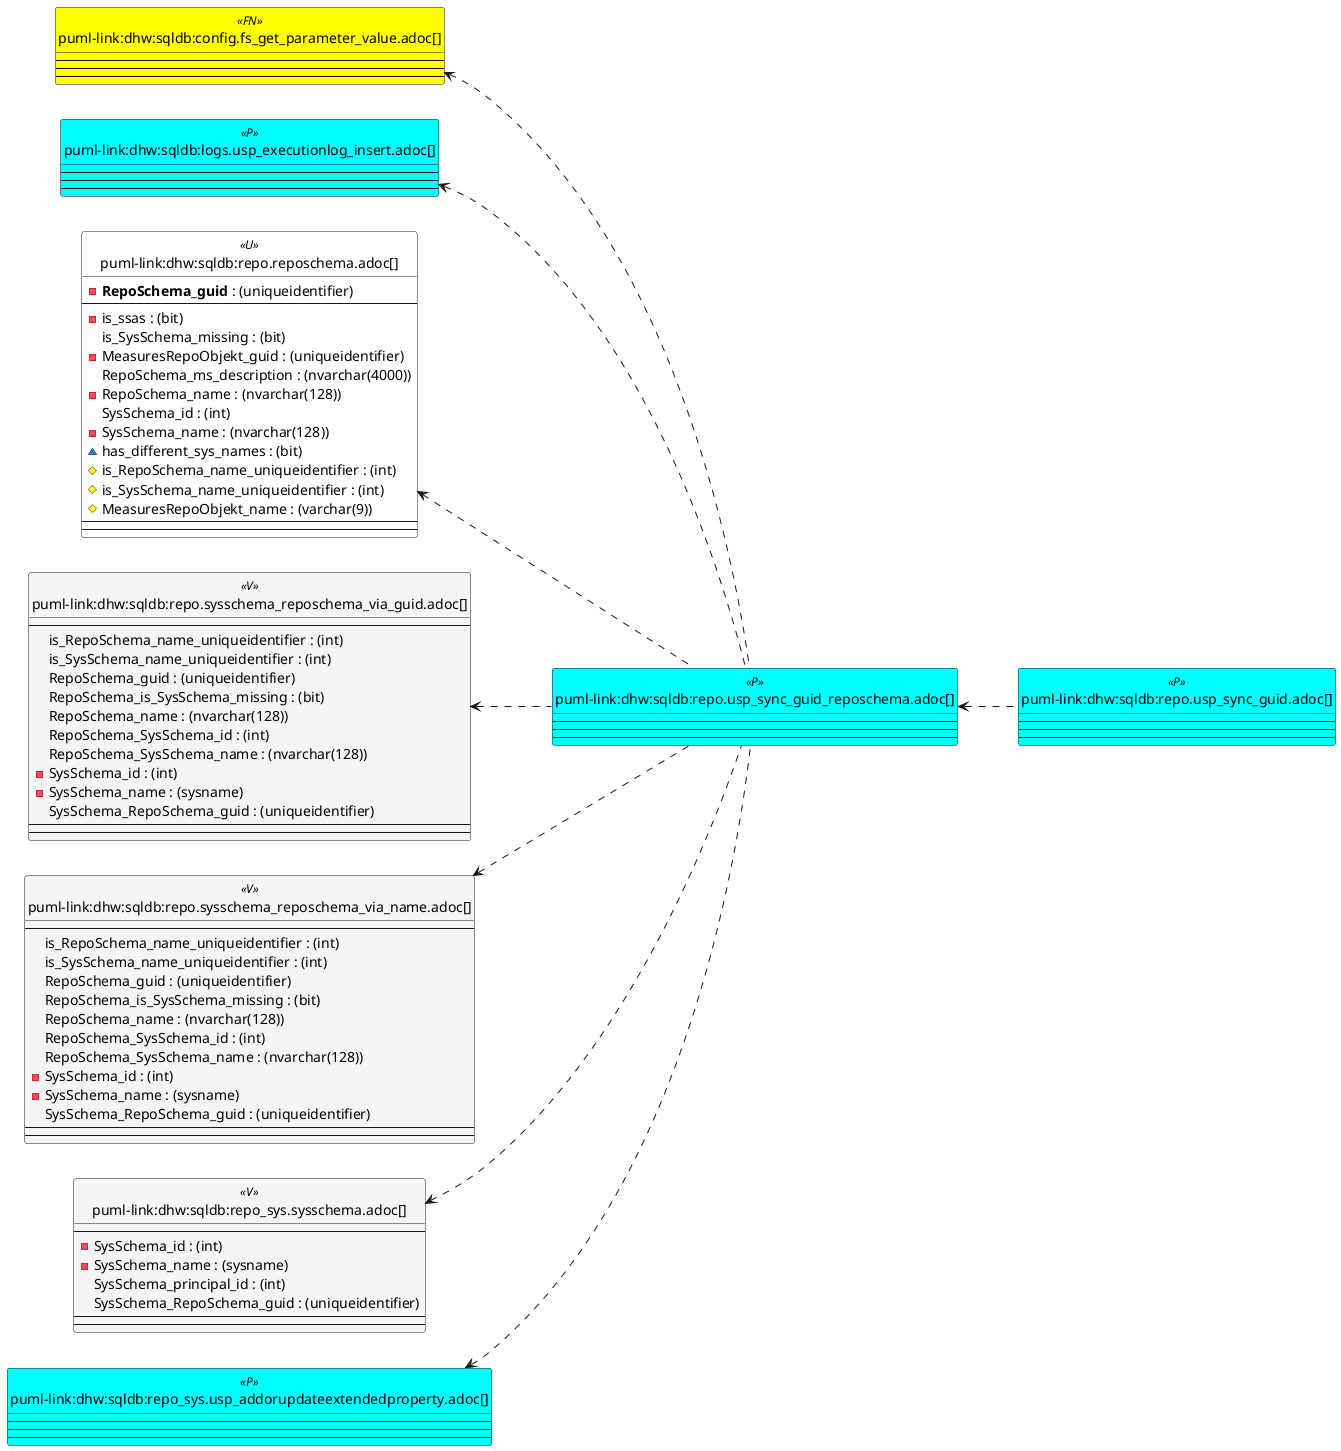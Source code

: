 @startuml
left to right direction
'top to bottom direction
hide circle
'avoide "." issues:
set namespaceSeparator none


skinparam class {
  BackgroundColor White
  BackgroundColor<<FN>> Yellow
  BackgroundColor<<FS>> Yellow
  BackgroundColor<<FT>> LightGray
  BackgroundColor<<IF>> Yellow
  BackgroundColor<<IS>> Yellow
  BackgroundColor<<P>> Aqua
  BackgroundColor<<PC>> Aqua
  BackgroundColor<<SN>> Yellow
  BackgroundColor<<SO>> SlateBlue
  BackgroundColor<<TF>> LightGray
  BackgroundColor<<TR>> Tomato
  BackgroundColor<<U>> White
  BackgroundColor<<V>> WhiteSmoke
  BackgroundColor<<X>> Aqua
  BackgroundColor<<external>> AliceBlue
}


entity "puml-link:dhw:sqldb:config.fs_get_parameter_value.adoc[]" as config.fs_get_parameter_value << FN >> {
  --
  --
  --
}

entity "puml-link:dhw:sqldb:logs.usp_executionlog_insert.adoc[]" as logs.usp_ExecutionLog_insert << P >> {
  --
  --
  --
}

entity "puml-link:dhw:sqldb:repo.reposchema.adoc[]" as repo.RepoSchema << U >> {
  - **RepoSchema_guid** : (uniqueidentifier)
  --
  - is_ssas : (bit)
  is_SysSchema_missing : (bit)
  - MeasuresRepoObjekt_guid : (uniqueidentifier)
  RepoSchema_ms_description : (nvarchar(4000))
  - RepoSchema_name : (nvarchar(128))
  SysSchema_id : (int)
  - SysSchema_name : (nvarchar(128))
  ~ has_different_sys_names : (bit)
  # is_RepoSchema_name_uniqueidentifier : (int)
  # is_SysSchema_name_uniqueidentifier : (int)
  # MeasuresRepoObjekt_name : (varchar(9))
  --
  --
}

entity "puml-link:dhw:sqldb:repo.sysschema_reposchema_via_guid.adoc[]" as repo.SysSchema_RepoSchema_via_guid << V >> {
  --
  is_RepoSchema_name_uniqueidentifier : (int)
  is_SysSchema_name_uniqueidentifier : (int)
  RepoSchema_guid : (uniqueidentifier)
  RepoSchema_is_SysSchema_missing : (bit)
  RepoSchema_name : (nvarchar(128))
  RepoSchema_SysSchema_id : (int)
  RepoSchema_SysSchema_name : (nvarchar(128))
  - SysSchema_id : (int)
  - SysSchema_name : (sysname)
  SysSchema_RepoSchema_guid : (uniqueidentifier)
  --
  --
}

entity "puml-link:dhw:sqldb:repo.sysschema_reposchema_via_name.adoc[]" as repo.SysSchema_RepoSchema_via_name << V >> {
  --
  is_RepoSchema_name_uniqueidentifier : (int)
  is_SysSchema_name_uniqueidentifier : (int)
  RepoSchema_guid : (uniqueidentifier)
  RepoSchema_is_SysSchema_missing : (bit)
  RepoSchema_name : (nvarchar(128))
  RepoSchema_SysSchema_id : (int)
  RepoSchema_SysSchema_name : (nvarchar(128))
  - SysSchema_id : (int)
  - SysSchema_name : (sysname)
  SysSchema_RepoSchema_guid : (uniqueidentifier)
  --
  --
}

entity "puml-link:dhw:sqldb:repo.usp_sync_guid.adoc[]" as repo.usp_sync_guid << P >> {
  --
  --
  --
}

entity "puml-link:dhw:sqldb:repo.usp_sync_guid_reposchema.adoc[]" as repo.usp_sync_guid_RepoSchema << P >> {
  --
  --
  --
}

entity "puml-link:dhw:sqldb:repo_sys.sysschema.adoc[]" as repo_sys.SysSchema << V >> {
  --
  - SysSchema_id : (int)
  - SysSchema_name : (sysname)
  SysSchema_principal_id : (int)
  SysSchema_RepoSchema_guid : (uniqueidentifier)
  --
  --
}

entity "puml-link:dhw:sqldb:repo_sys.usp_addorupdateextendedproperty.adoc[]" as repo_sys.usp_AddOrUpdateExtendedProperty << P >> {
  --
  --
  --
}

config.fs_get_parameter_value <.. repo.usp_sync_guid_RepoSchema
logs.usp_ExecutionLog_insert <.. repo.usp_sync_guid_RepoSchema
repo.RepoSchema <.. repo.usp_sync_guid_RepoSchema
repo.SysSchema_RepoSchema_via_guid <.. repo.usp_sync_guid_RepoSchema
repo.SysSchema_RepoSchema_via_name <.. repo.usp_sync_guid_RepoSchema
repo.usp_sync_guid_RepoSchema <.. repo.usp_sync_guid
repo_sys.SysSchema <.. repo.usp_sync_guid_RepoSchema
repo_sys.usp_AddOrUpdateExtendedProperty <.. repo.usp_sync_guid_RepoSchema

@enduml

